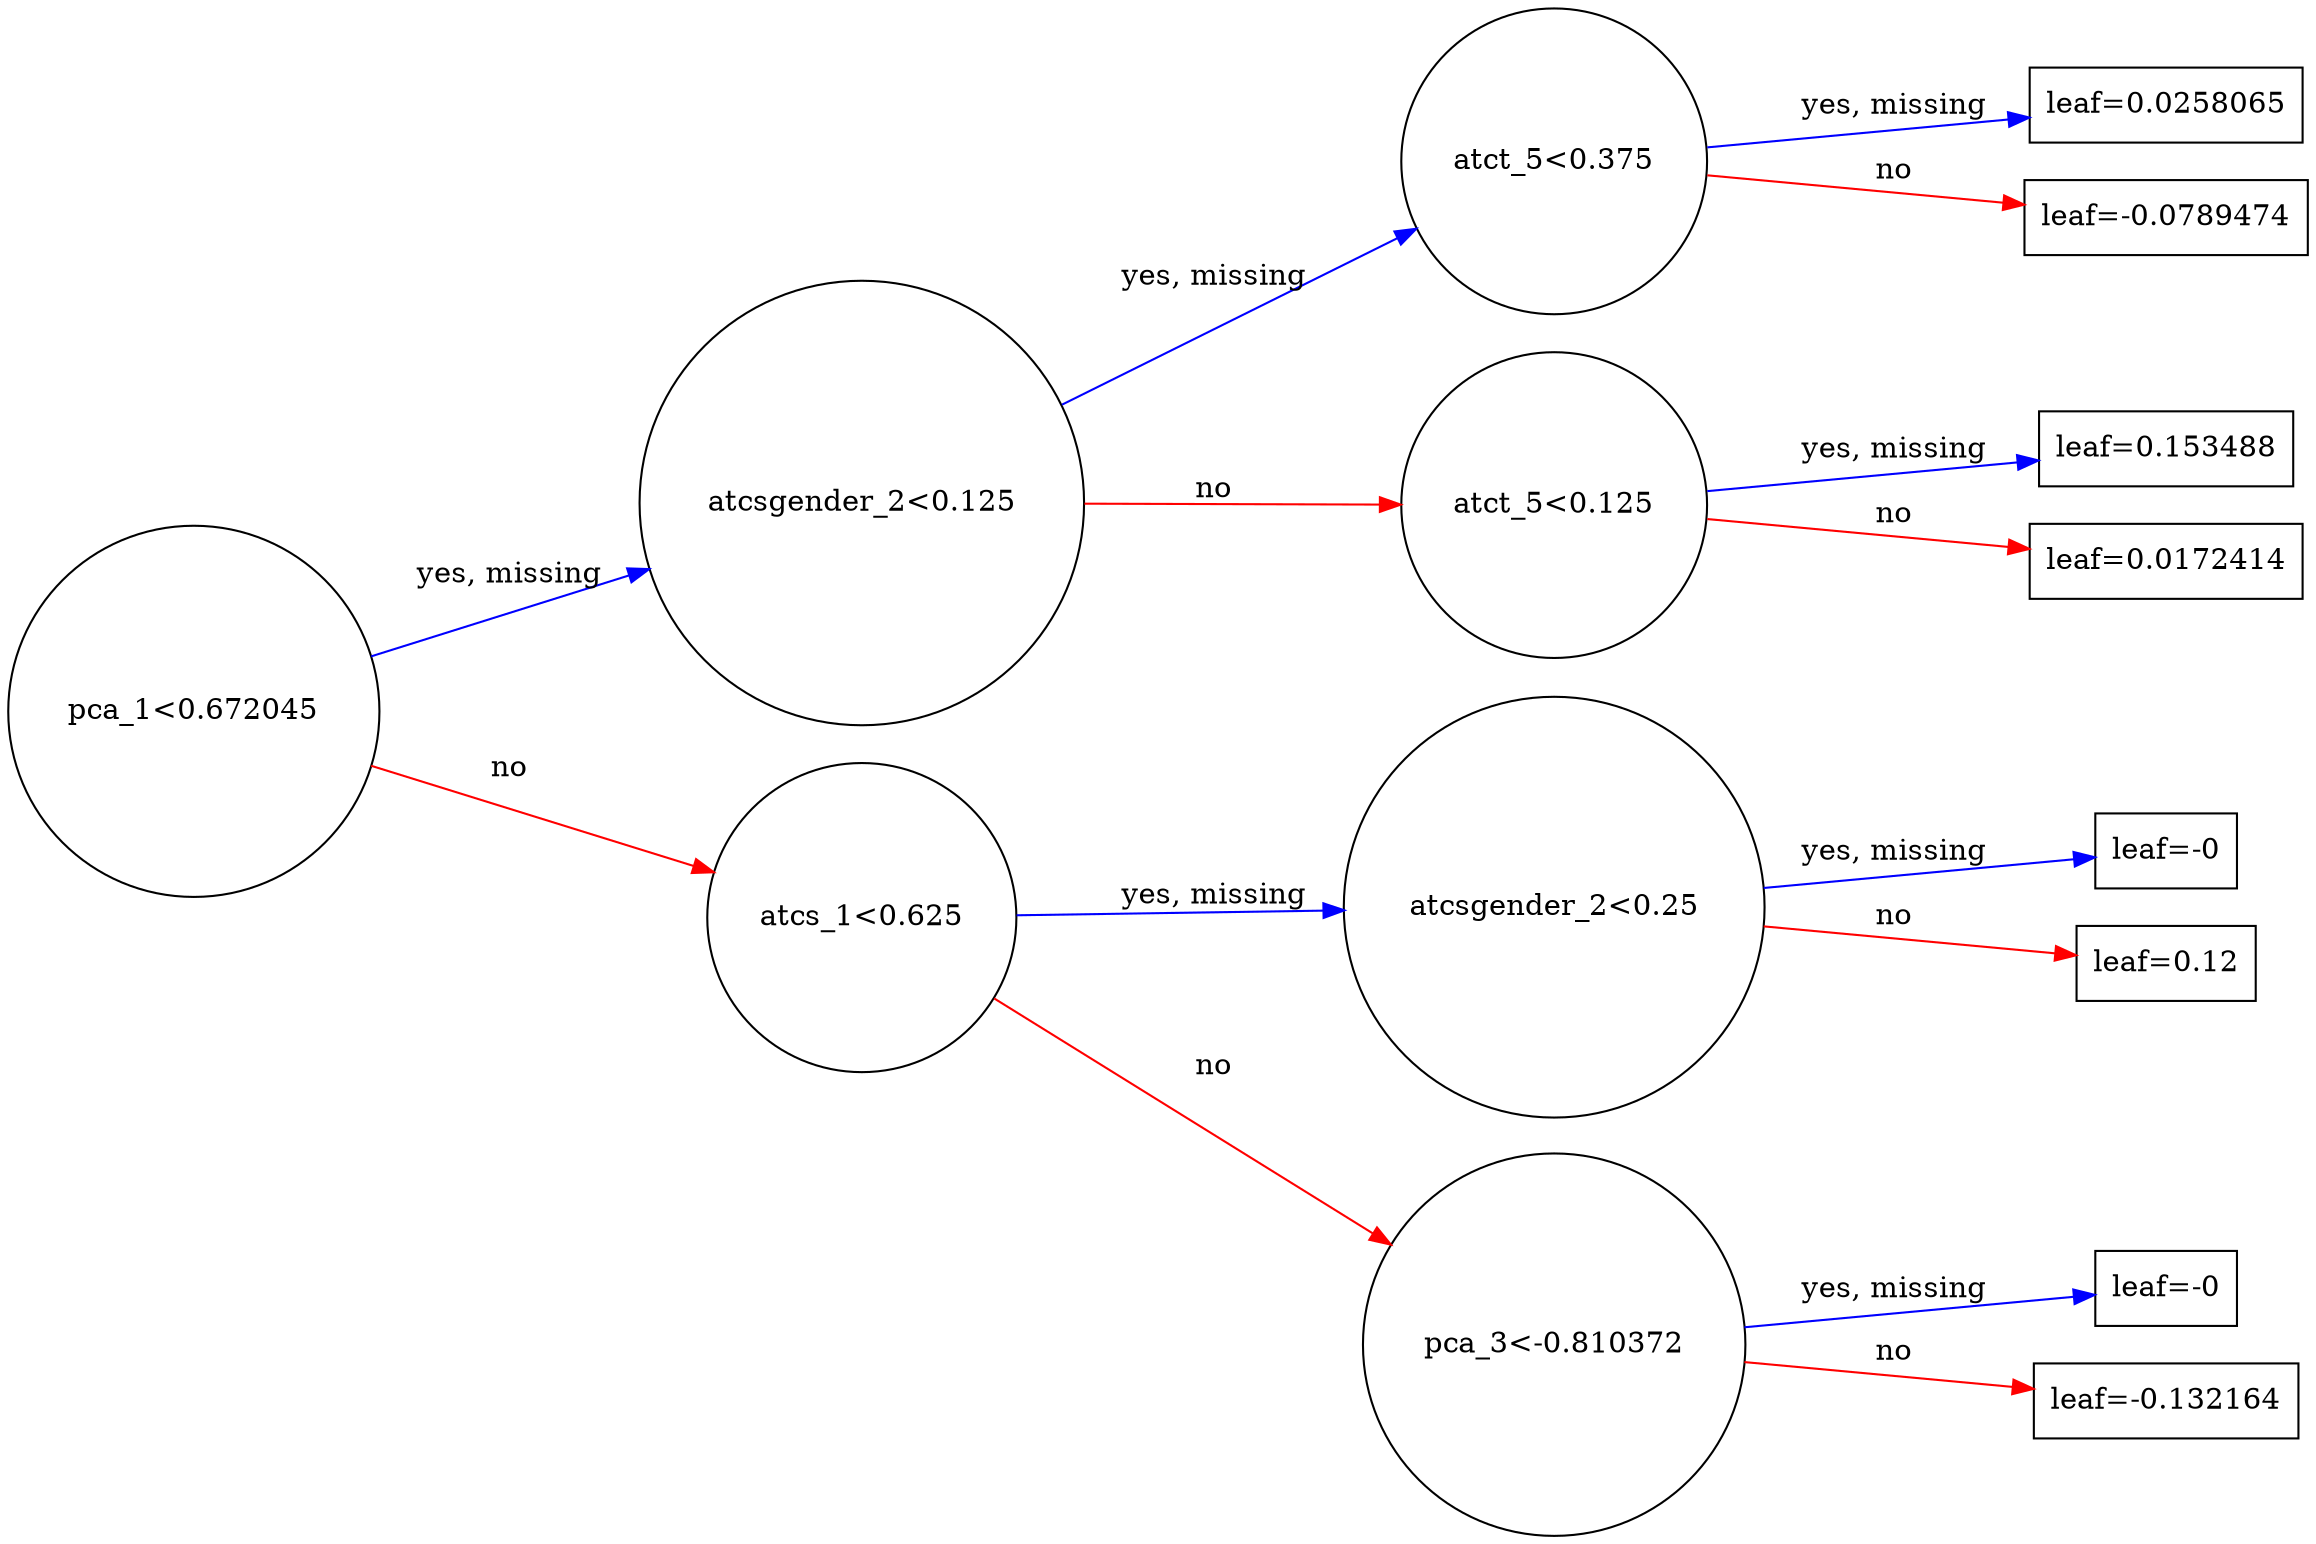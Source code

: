digraph {
	graph [rankdir=LR]
		0 [label="pca_1<0.672045" shape=circle]
			0 -> 1 [label="yes, missing" color="#0000FF"]
			0 -> 2 [label=no color="#FF0000"]
		1 [label="atcsgender_2<0.125" shape=circle]
			1 -> 3 [label="yes, missing" color="#0000FF"]
			1 -> 4 [label=no color="#FF0000"]
		3 [label="atct_5<0.375" shape=circle]
			3 -> 7 [label="yes, missing" color="#0000FF"]
			3 -> 8 [label=no color="#FF0000"]
		7 [label="leaf=0.0258065" shape=box]
		8 [label="leaf=-0.0789474" shape=box]
		4 [label="atct_5<0.125" shape=circle]
			4 -> 9 [label="yes, missing" color="#0000FF"]
			4 -> 10 [label=no color="#FF0000"]
		9 [label="leaf=0.153488" shape=box]
		10 [label="leaf=0.0172414" shape=box]
		2 [label="atcs_1<0.625" shape=circle]
			2 -> 5 [label="yes, missing" color="#0000FF"]
			2 -> 6 [label=no color="#FF0000"]
		5 [label="atcsgender_2<0.25" shape=circle]
			5 -> 11 [label="yes, missing" color="#0000FF"]
			5 -> 12 [label=no color="#FF0000"]
		11 [label="leaf=-0" shape=box]
		12 [label="leaf=0.12" shape=box]
		6 [label="pca_3<-0.810372" shape=circle]
			6 -> 13 [label="yes, missing" color="#0000FF"]
			6 -> 14 [label=no color="#FF0000"]
		13 [label="leaf=-0" shape=box]
		14 [label="leaf=-0.132164" shape=box]
}